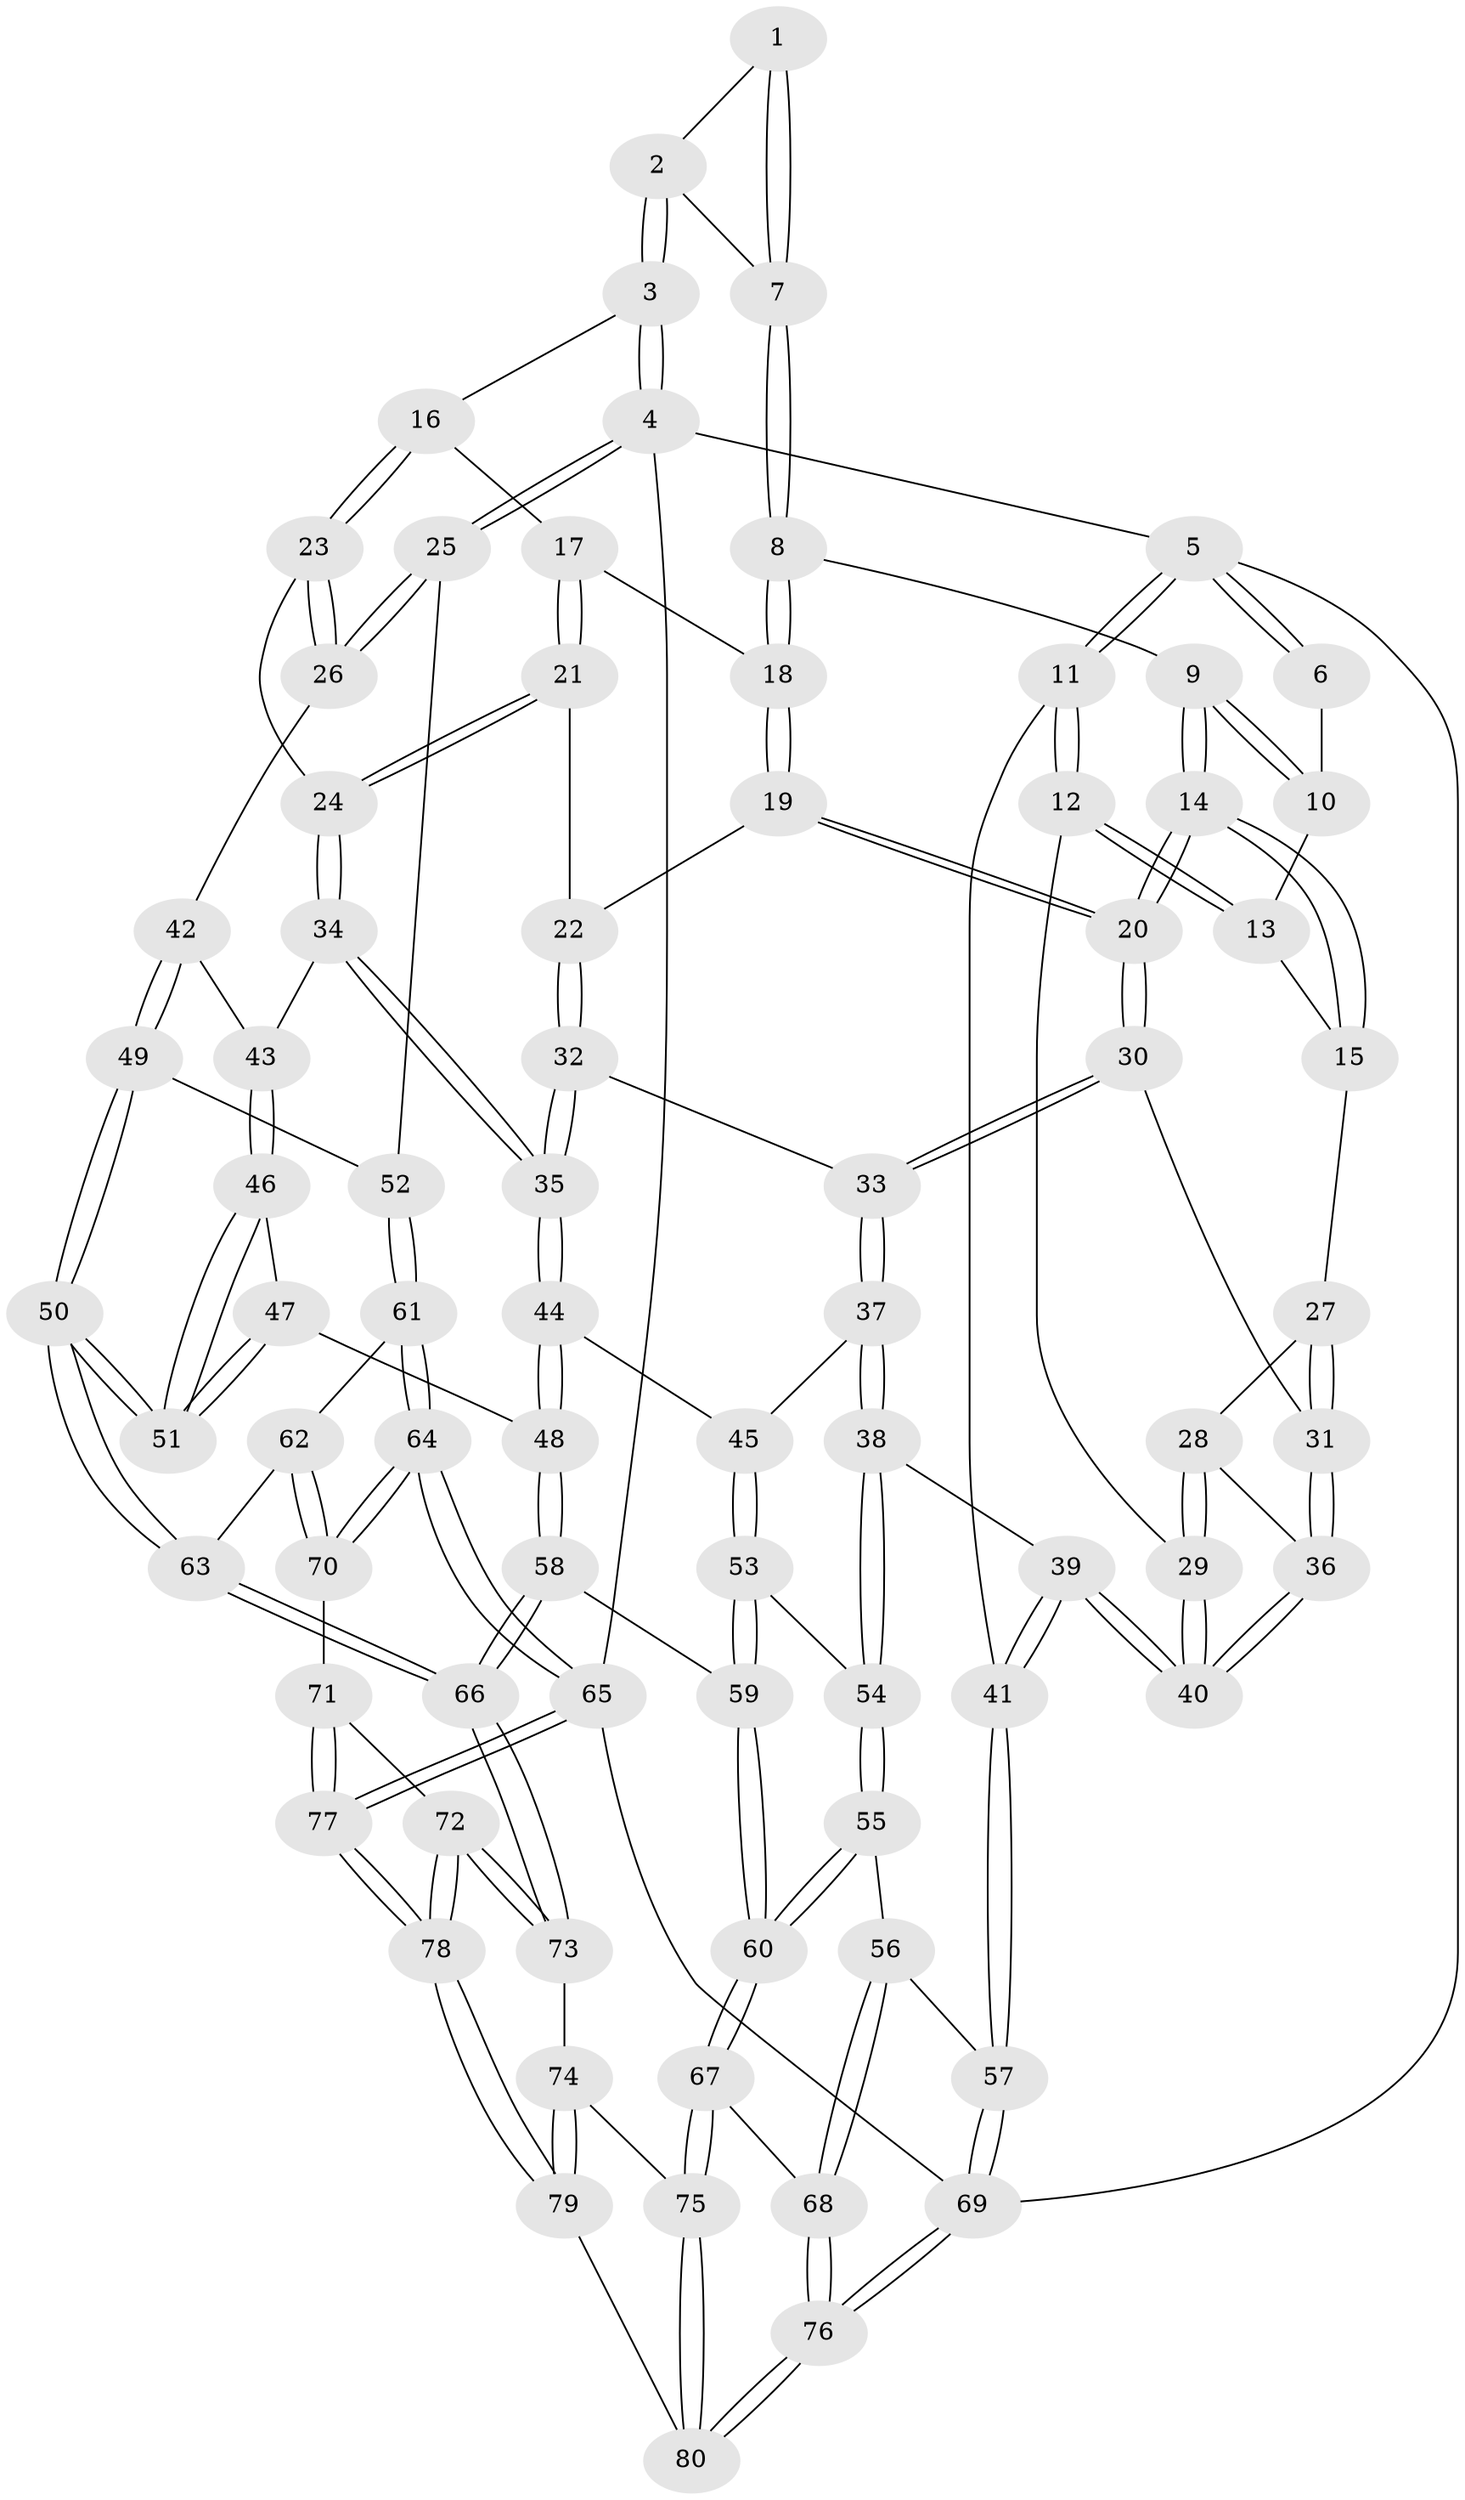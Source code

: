 // coarse degree distribution, {3: 0.15555555555555556, 4: 0.5111111111111111, 7: 0.022222222222222223, 2: 0.022222222222222223, 5: 0.2222222222222222, 6: 0.06666666666666667}
// Generated by graph-tools (version 1.1) at 2025/52/02/27/25 19:52:41]
// undirected, 80 vertices, 197 edges
graph export_dot {
graph [start="1"]
  node [color=gray90,style=filled];
  1 [pos="+0.19650773014872538+0"];
  2 [pos="+0.6005813088482449+0"];
  3 [pos="+0.664154012340162+0"];
  4 [pos="+1+0"];
  5 [pos="+0+0"];
  6 [pos="+0.12594784980405135+0"];
  7 [pos="+0.24865261744521483+0.08864847266740875"];
  8 [pos="+0.2484507121433762+0.09097106755597746"];
  9 [pos="+0.22000217000087846+0.11529174018175488"];
  10 [pos="+0.10213934863873239+0.017844006434538786"];
  11 [pos="+0+0.1848590451003288"];
  12 [pos="+0+0.18686548434193523"];
  13 [pos="+0.06083458256350625+0.08625520498172982"];
  14 [pos="+0.19022239332448043+0.1646689871411791"];
  15 [pos="+0.17802234263337344+0.1638673628485639"];
  16 [pos="+0.6380613212361924+0"];
  17 [pos="+0.41170455208893303+0.133650134453908"];
  18 [pos="+0.38250036842069807+0.13583070165743666"];
  19 [pos="+0.2760467362225918+0.2563758215569846"];
  20 [pos="+0.22691389271486614+0.26855383604064154"];
  21 [pos="+0.41985521653192925+0.2572352613876158"];
  22 [pos="+0.3716618725200227+0.28199336584927975"];
  23 [pos="+0.6592383138878921+0.07509140791651518"];
  24 [pos="+0.5584762908280948+0.3629186713534353"];
  25 [pos="+0.9949302641370814+0.4068721588759397"];
  26 [pos="+0.9178917284383178+0.3856534180891936"];
  27 [pos="+0.07393877447267928+0.20726436148679653"];
  28 [pos="+0+0.2071594257717176"];
  29 [pos="+0+0.19359936320458013"];
  30 [pos="+0.20981311316141457+0.3152446353012643"];
  31 [pos="+0.15196002250142107+0.3374001673936771"];
  32 [pos="+0.3438834829164289+0.4462820464908247"];
  33 [pos="+0.3175776297156072+0.4422948408597042"];
  34 [pos="+0.5627572788145326+0.4040226365943527"];
  35 [pos="+0.4061422376157271+0.4759219515847967"];
  36 [pos="+0.1414940777092611+0.34422780617358784"];
  37 [pos="+0.24210641723489343+0.497483038603604"];
  38 [pos="+0.14644674924593662+0.5386571395889596"];
  39 [pos="+0.06324223161405262+0.5077878798729453"];
  40 [pos="+0.10568758271031047+0.4053486395955555"];
  41 [pos="+0+0.5795255759217127"];
  42 [pos="+0.6452771980264504+0.4457736366361338"];
  43 [pos="+0.6183239096577341+0.4422170308382172"];
  44 [pos="+0.4011103982450801+0.5947702643236471"];
  45 [pos="+0.2878759771962384+0.6089182090603678"];
  46 [pos="+0.5887515717766285+0.5926966435275646"];
  47 [pos="+0.47556640573200337+0.6680688653766328"];
  48 [pos="+0.4319133061561332+0.6810641471378466"];
  49 [pos="+0.724574536212159+0.6026638722863463"];
  50 [pos="+0.6948313068487941+0.7365367431859466"];
  51 [pos="+0.6933116343544535+0.7352184043229338"];
  52 [pos="+1+0.5372934223451853"];
  53 [pos="+0.23268702287558357+0.6433633912773021"];
  54 [pos="+0.1989607216125351+0.6460865478685885"];
  55 [pos="+0.1677777963615736+0.7361834312596417"];
  56 [pos="+0.1384089409426283+0.7562476104220873"];
  57 [pos="+0+0.6198448620981015"];
  58 [pos="+0.41137469933170234+0.7528136083645336"];
  59 [pos="+0.4040468907461021+0.7578131661965923"];
  60 [pos="+0.3642617886252921+0.7997052401982045"];
  61 [pos="+1+0.6518752720939386"];
  62 [pos="+0.7907385901324527+0.7651762409985785"];
  63 [pos="+0.697766428165866+0.7432664698170681"];
  64 [pos="+1+1"];
  65 [pos="+1+1"];
  66 [pos="+0.5908949933166596+0.8526796571633574"];
  67 [pos="+0.33373961079080444+0.8993898632631467"];
  68 [pos="+0.13100147979519192+0.9177858698350809"];
  69 [pos="+0+1"];
  70 [pos="+0.800995471387727+0.8574662448708044"];
  71 [pos="+0.7607894551834595+0.9281563309713536"];
  72 [pos="+0.6934203802395283+0.9633860227918897"];
  73 [pos="+0.5911157730409814+0.8573740626433316"];
  74 [pos="+0.5434899064524664+0.9313500953561616"];
  75 [pos="+0.36196387048520373+0.960173588285932"];
  76 [pos="+0+1"];
  77 [pos="+1+1"];
  78 [pos="+0.6874658046652097+1"];
  79 [pos="+0.5575178429429201+1"];
  80 [pos="+0.36709598184190184+1"];
  1 -- 2;
  1 -- 7;
  1 -- 7;
  2 -- 3;
  2 -- 3;
  2 -- 7;
  3 -- 4;
  3 -- 4;
  3 -- 16;
  4 -- 5;
  4 -- 25;
  4 -- 25;
  4 -- 65;
  5 -- 6;
  5 -- 6;
  5 -- 11;
  5 -- 11;
  5 -- 69;
  6 -- 10;
  7 -- 8;
  7 -- 8;
  8 -- 9;
  8 -- 18;
  8 -- 18;
  9 -- 10;
  9 -- 10;
  9 -- 14;
  9 -- 14;
  10 -- 13;
  11 -- 12;
  11 -- 12;
  11 -- 41;
  12 -- 13;
  12 -- 13;
  12 -- 29;
  13 -- 15;
  14 -- 15;
  14 -- 15;
  14 -- 20;
  14 -- 20;
  15 -- 27;
  16 -- 17;
  16 -- 23;
  16 -- 23;
  17 -- 18;
  17 -- 21;
  17 -- 21;
  18 -- 19;
  18 -- 19;
  19 -- 20;
  19 -- 20;
  19 -- 22;
  20 -- 30;
  20 -- 30;
  21 -- 22;
  21 -- 24;
  21 -- 24;
  22 -- 32;
  22 -- 32;
  23 -- 24;
  23 -- 26;
  23 -- 26;
  24 -- 34;
  24 -- 34;
  25 -- 26;
  25 -- 26;
  25 -- 52;
  26 -- 42;
  27 -- 28;
  27 -- 31;
  27 -- 31;
  28 -- 29;
  28 -- 29;
  28 -- 36;
  29 -- 40;
  29 -- 40;
  30 -- 31;
  30 -- 33;
  30 -- 33;
  31 -- 36;
  31 -- 36;
  32 -- 33;
  32 -- 35;
  32 -- 35;
  33 -- 37;
  33 -- 37;
  34 -- 35;
  34 -- 35;
  34 -- 43;
  35 -- 44;
  35 -- 44;
  36 -- 40;
  36 -- 40;
  37 -- 38;
  37 -- 38;
  37 -- 45;
  38 -- 39;
  38 -- 54;
  38 -- 54;
  39 -- 40;
  39 -- 40;
  39 -- 41;
  39 -- 41;
  41 -- 57;
  41 -- 57;
  42 -- 43;
  42 -- 49;
  42 -- 49;
  43 -- 46;
  43 -- 46;
  44 -- 45;
  44 -- 48;
  44 -- 48;
  45 -- 53;
  45 -- 53;
  46 -- 47;
  46 -- 51;
  46 -- 51;
  47 -- 48;
  47 -- 51;
  47 -- 51;
  48 -- 58;
  48 -- 58;
  49 -- 50;
  49 -- 50;
  49 -- 52;
  50 -- 51;
  50 -- 51;
  50 -- 63;
  50 -- 63;
  52 -- 61;
  52 -- 61;
  53 -- 54;
  53 -- 59;
  53 -- 59;
  54 -- 55;
  54 -- 55;
  55 -- 56;
  55 -- 60;
  55 -- 60;
  56 -- 57;
  56 -- 68;
  56 -- 68;
  57 -- 69;
  57 -- 69;
  58 -- 59;
  58 -- 66;
  58 -- 66;
  59 -- 60;
  59 -- 60;
  60 -- 67;
  60 -- 67;
  61 -- 62;
  61 -- 64;
  61 -- 64;
  62 -- 63;
  62 -- 70;
  62 -- 70;
  63 -- 66;
  63 -- 66;
  64 -- 65;
  64 -- 65;
  64 -- 70;
  64 -- 70;
  65 -- 77;
  65 -- 77;
  65 -- 69;
  66 -- 73;
  66 -- 73;
  67 -- 68;
  67 -- 75;
  67 -- 75;
  68 -- 76;
  68 -- 76;
  69 -- 76;
  69 -- 76;
  70 -- 71;
  71 -- 72;
  71 -- 77;
  71 -- 77;
  72 -- 73;
  72 -- 73;
  72 -- 78;
  72 -- 78;
  73 -- 74;
  74 -- 75;
  74 -- 79;
  74 -- 79;
  75 -- 80;
  75 -- 80;
  76 -- 80;
  76 -- 80;
  77 -- 78;
  77 -- 78;
  78 -- 79;
  78 -- 79;
  79 -- 80;
}
